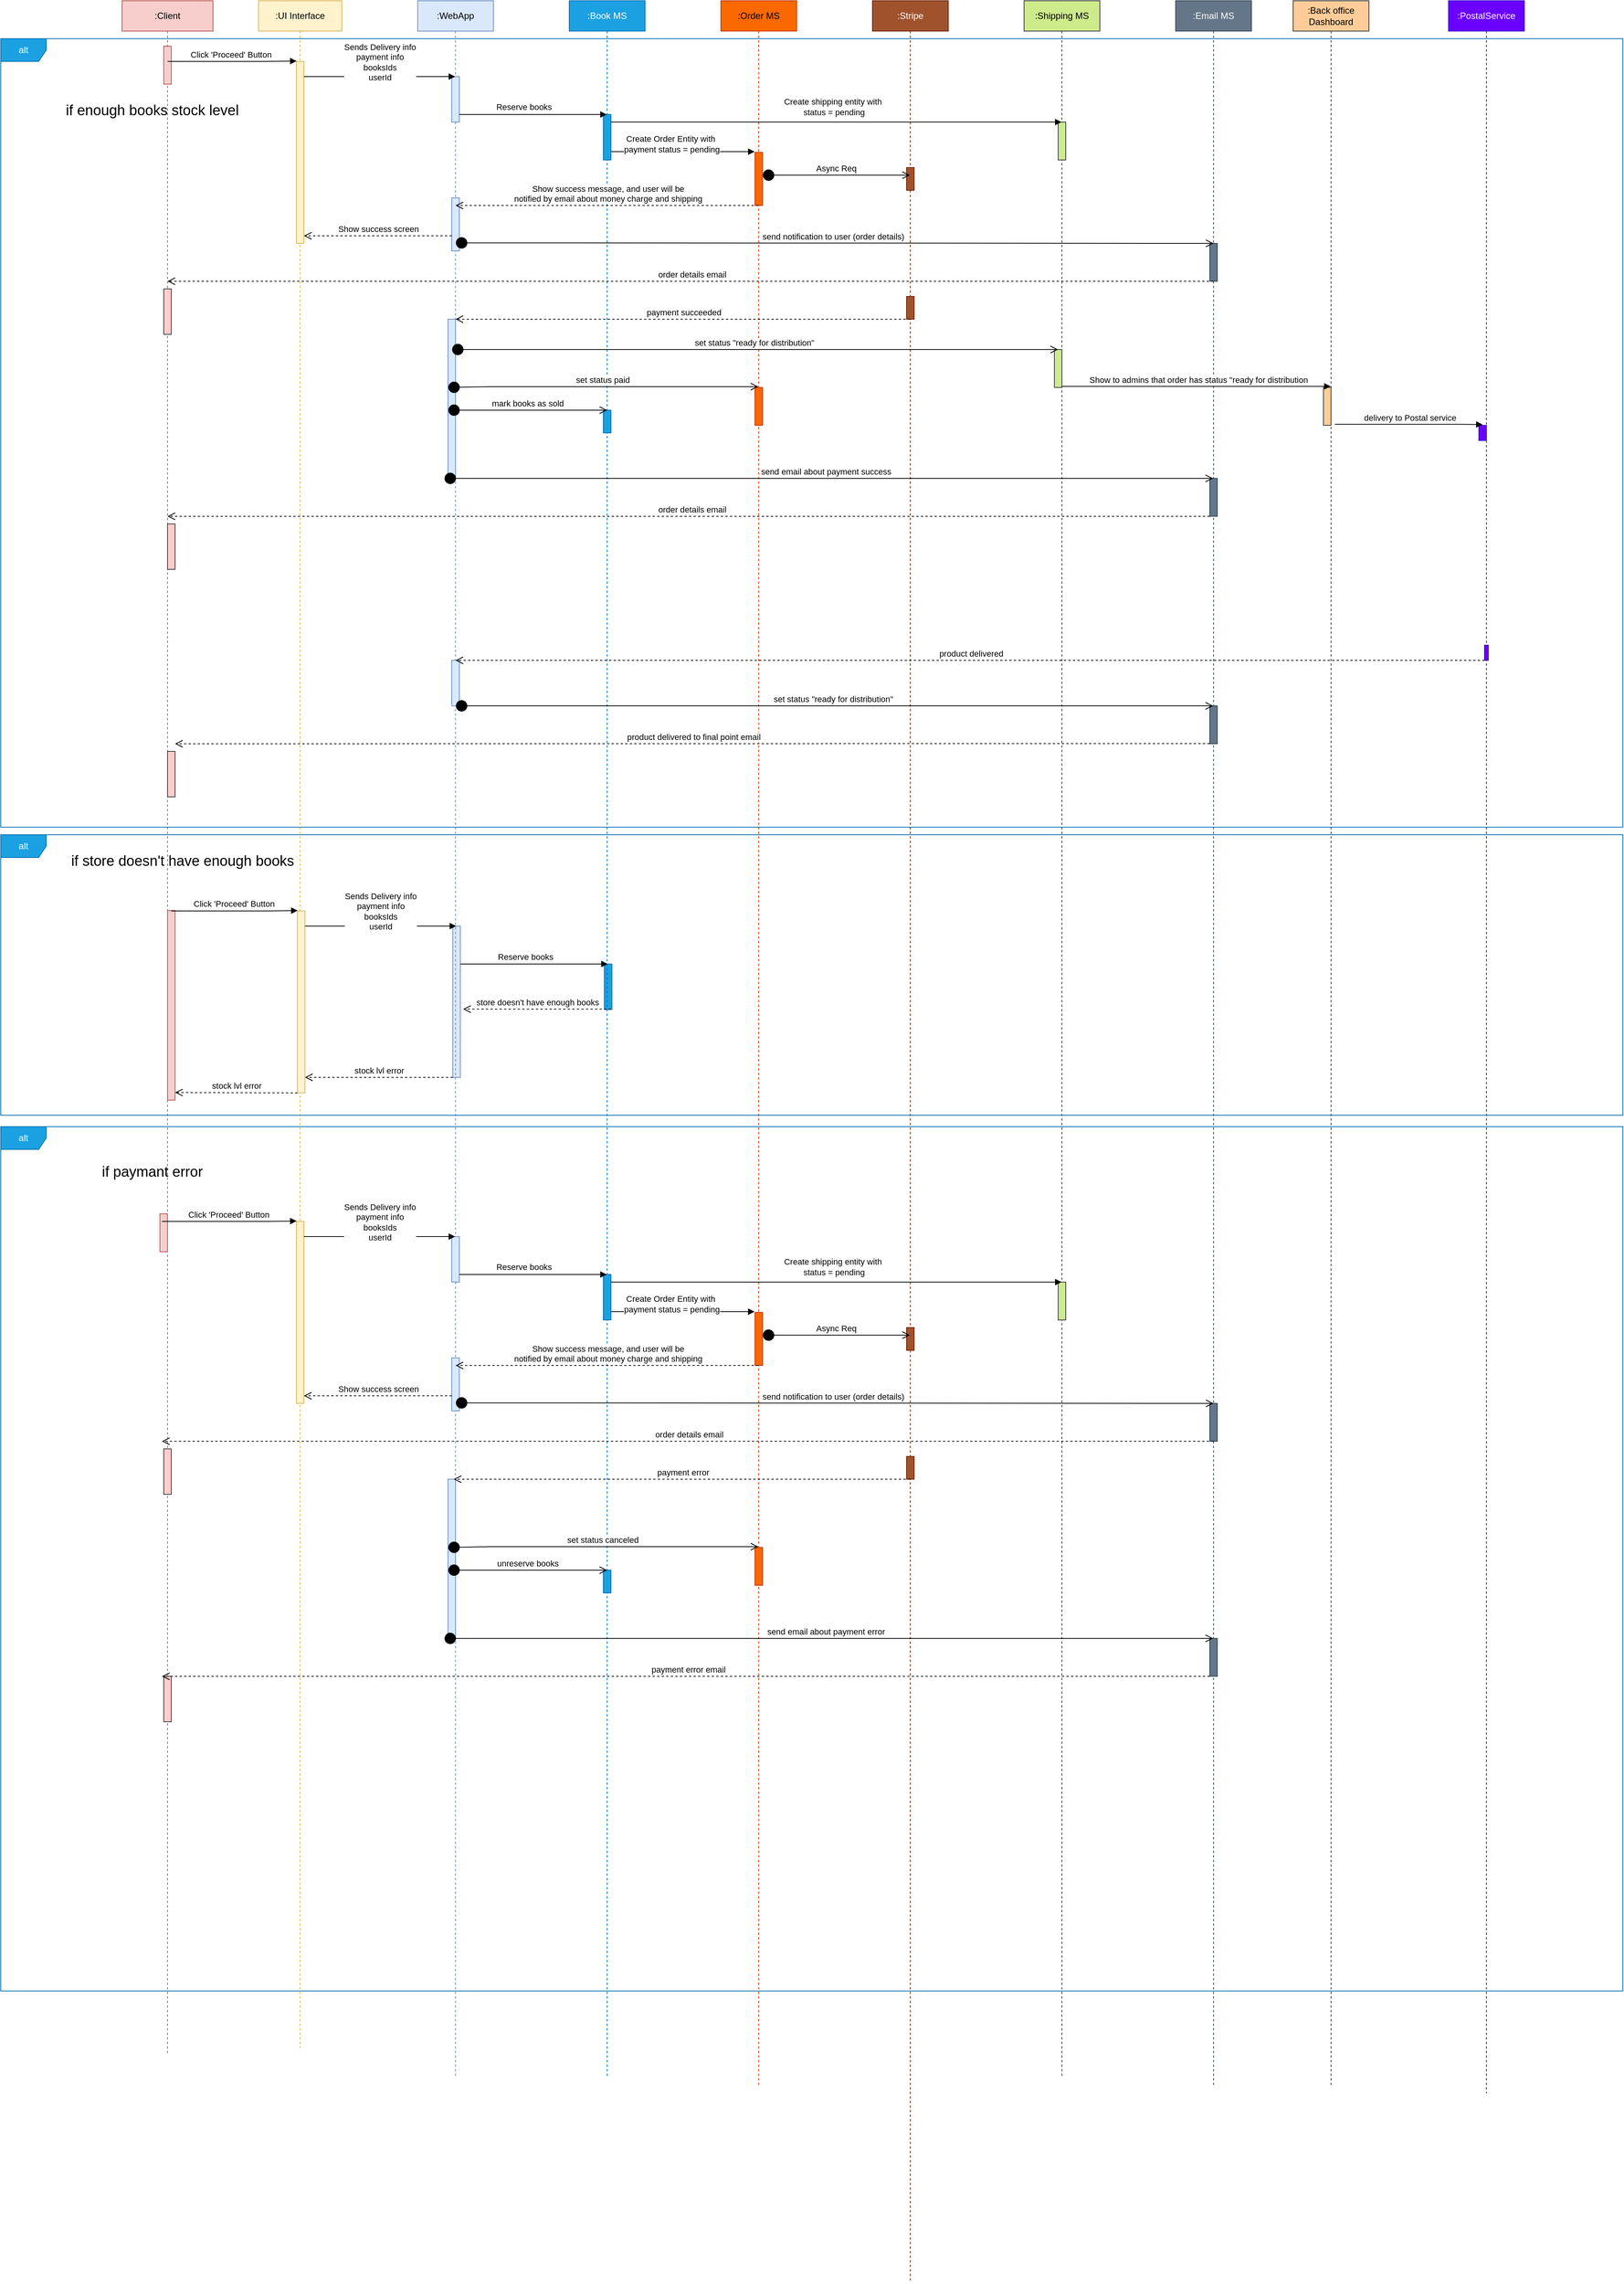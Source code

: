 <mxfile version="20.8.5" type="github">
  <diagram id="x98PPL6-thTAJ7vUtBq6" name="Page-1">
    <mxGraphModel dx="4830" dy="1970" grid="1" gridSize="10" guides="1" tooltips="1" connect="1" arrows="1" fold="1" page="1" pageScale="1" pageWidth="850" pageHeight="1100" math="0" shadow="0">
      <root>
        <mxCell id="0" />
        <mxCell id="1" parent="0" />
        <mxCell id="xhibBjdN6tlnG94axz-A-1" value=":Client" style="shape=umlLifeline;perimeter=lifelinePerimeter;whiteSpace=wrap;html=1;container=1;collapsible=0;recursiveResize=0;outlineConnect=0;fillColor=#f8cecc;strokeColor=#b85450;" vertex="1" parent="1">
          <mxGeometry x="50" y="40" width="120" height="2710" as="geometry" />
        </mxCell>
        <mxCell id="xhibBjdN6tlnG94axz-A-74" value="" style="html=1;points=[];perimeter=orthogonalPerimeter;fillColor=#ffcccc;strokeColor=#36393d;" vertex="1" parent="xhibBjdN6tlnG94axz-A-1">
          <mxGeometry x="55" y="380" width="10" height="60" as="geometry" />
        </mxCell>
        <mxCell id="xhibBjdN6tlnG94axz-A-109" value="" style="html=1;points=[];perimeter=orthogonalPerimeter;fillColor=#ffcccc;strokeColor=#36393d;" vertex="1" parent="xhibBjdN6tlnG94axz-A-1">
          <mxGeometry x="60" y="690" width="10" height="60" as="geometry" />
        </mxCell>
        <mxCell id="xhibBjdN6tlnG94axz-A-98" value="" style="html=1;points=[];perimeter=orthogonalPerimeter;fillColor=#ffcccc;strokeColor=#36393d;" vertex="1" parent="xhibBjdN6tlnG94axz-A-1">
          <mxGeometry x="60" y="990" width="10" height="60" as="geometry" />
        </mxCell>
        <mxCell id="xhibBjdN6tlnG94axz-A-130" value="" style="html=1;points=[];perimeter=orthogonalPerimeter;fillColor=#f8cecc;strokeColor=#b85450;" vertex="1" parent="xhibBjdN6tlnG94axz-A-1">
          <mxGeometry x="60" y="1200" width="10" height="250" as="geometry" />
        </mxCell>
        <mxCell id="xhibBjdN6tlnG94axz-A-131" value="" style="html=1;points=[];perimeter=orthogonalPerimeter;fillColor=#f8cecc;strokeColor=#b85450;" vertex="1" parent="xhibBjdN6tlnG94axz-A-1">
          <mxGeometry x="55" y="60" width="10" height="50" as="geometry" />
        </mxCell>
        <mxCell id="xhibBjdN6tlnG94axz-A-185" value="" style="html=1;points=[];perimeter=orthogonalPerimeter;fillColor=#ffcccc;strokeColor=#36393d;" vertex="1" parent="xhibBjdN6tlnG94axz-A-1">
          <mxGeometry x="55" y="2210" width="10" height="60" as="geometry" />
        </mxCell>
        <mxCell id="xhibBjdN6tlnG94axz-A-3" value=":UI Interface" style="shape=umlLifeline;perimeter=lifelinePerimeter;whiteSpace=wrap;html=1;container=1;collapsible=0;recursiveResize=0;outlineConnect=0;fillColor=#fff2cc;strokeColor=#d6b656;" vertex="1" parent="1">
          <mxGeometry x="230" y="40" width="110" height="2700" as="geometry" />
        </mxCell>
        <mxCell id="xhibBjdN6tlnG94axz-A-10" value="" style="html=1;points=[];perimeter=orthogonalPerimeter;fillColor=#fff2cc;strokeColor=#d6b656;" vertex="1" parent="xhibBjdN6tlnG94axz-A-3">
          <mxGeometry x="50" y="80" width="10" height="240" as="geometry" />
        </mxCell>
        <mxCell id="xhibBjdN6tlnG94axz-A-119" value="" style="html=1;points=[];perimeter=orthogonalPerimeter;fillColor=#fff2cc;strokeColor=#d6b656;" vertex="1" parent="xhibBjdN6tlnG94axz-A-3">
          <mxGeometry x="51.32" y="1200.48" width="10" height="240" as="geometry" />
        </mxCell>
        <mxCell id="xhibBjdN6tlnG94axz-A-120" value="" style="html=1;points=[];perimeter=orthogonalPerimeter;fillColor=#1ba1e2;fontColor=#ffffff;strokeColor=#006EAF;" vertex="1" parent="xhibBjdN6tlnG94axz-A-3">
          <mxGeometry x="456.32" y="1270.48" width="10" height="60" as="geometry" />
        </mxCell>
        <mxCell id="xhibBjdN6tlnG94axz-A-121" value="" style="html=1;points=[];perimeter=orthogonalPerimeter;fillColor=#dae8fc;strokeColor=#6c8ebf;" vertex="1" parent="xhibBjdN6tlnG94axz-A-3">
          <mxGeometry x="256.32" y="1220.48" width="10" height="199.52" as="geometry" />
        </mxCell>
        <mxCell id="xhibBjdN6tlnG94axz-A-123" value="stock lvl error" style="html=1;verticalAlign=bottom;endArrow=open;dashed=1;endSize=8;rounded=0;" edge="1" parent="xhibBjdN6tlnG94axz-A-3">
          <mxGeometry x="-0.002" relative="1" as="geometry">
            <mxPoint x="256.32" y="1420" as="sourcePoint" />
            <mxPoint x="61.32" y="1420" as="targetPoint" />
            <mxPoint as="offset" />
          </mxGeometry>
        </mxCell>
        <mxCell id="xhibBjdN6tlnG94axz-A-124" value="Click &#39;Proceed&#39; Button&amp;nbsp;" style="html=1;verticalAlign=bottom;endArrow=block;rounded=0;entryX=0.029;entryY=-0.002;entryDx=0;entryDy=0;entryPerimeter=0;" edge="1" parent="xhibBjdN6tlnG94axz-A-3" target="xhibBjdN6tlnG94axz-A-119">
          <mxGeometry width="80" relative="1" as="geometry">
            <mxPoint x="-114.998" y="1200.48" as="sourcePoint" />
            <mxPoint x="91.32" y="1270.48" as="targetPoint" />
            <Array as="points">
              <mxPoint x="11.32" y="1200.48" />
            </Array>
          </mxGeometry>
        </mxCell>
        <mxCell id="xhibBjdN6tlnG94axz-A-125" value="&lt;span style=&quot;background-color: rgb(255, 255, 255);&quot;&gt;Sends Delivery info&lt;br&gt;payment info&lt;br&gt;booksIds&lt;br&gt;userId&lt;/span&gt;" style="html=1;verticalAlign=bottom;endArrow=block;rounded=0;" edge="1" parent="xhibBjdN6tlnG94axz-A-3">
          <mxGeometry x="0.003" y="-10" width="80" relative="1" as="geometry">
            <mxPoint x="61.32" y="1220.48" as="sourcePoint" />
            <mxPoint x="260.82" y="1220.48" as="targetPoint" />
            <Array as="points">
              <mxPoint x="181.32" y="1220.48" />
            </Array>
            <mxPoint as="offset" />
          </mxGeometry>
        </mxCell>
        <mxCell id="xhibBjdN6tlnG94axz-A-126" value="" style="html=1;verticalAlign=bottom;endArrow=block;rounded=0;" edge="1" parent="xhibBjdN6tlnG94axz-A-3" source="xhibBjdN6tlnG94axz-A-121">
          <mxGeometry width="80" relative="1" as="geometry">
            <mxPoint x="331.32" y="1300.48" as="sourcePoint" />
            <mxPoint x="460.82" y="1270.48" as="targetPoint" />
            <Array as="points">
              <mxPoint x="401.32" y="1270.48" />
              <mxPoint x="431.32" y="1270.48" />
            </Array>
          </mxGeometry>
        </mxCell>
        <mxCell id="xhibBjdN6tlnG94axz-A-127" value="Reserve books" style="edgeLabel;html=1;align=center;verticalAlign=middle;resizable=0;points=[];" vertex="1" connectable="0" parent="xhibBjdN6tlnG94axz-A-126">
          <mxGeometry x="-0.414" y="-6" relative="1" as="geometry">
            <mxPoint x="28" y="-16" as="offset" />
          </mxGeometry>
        </mxCell>
        <mxCell id="xhibBjdN6tlnG94axz-A-132" value="stock lvl error" style="html=1;verticalAlign=bottom;endArrow=open;dashed=1;endSize=8;rounded=0;" edge="1" parent="xhibBjdN6tlnG94axz-A-3">
          <mxGeometry x="-0.002" relative="1" as="geometry">
            <mxPoint x="51.32" y="1440.48" as="sourcePoint" />
            <mxPoint x="-110" y="1440" as="targetPoint" />
            <mxPoint as="offset" />
          </mxGeometry>
        </mxCell>
        <mxCell id="xhibBjdN6tlnG94axz-A-4" value=":Book MS" style="shape=umlLifeline;perimeter=lifelinePerimeter;whiteSpace=wrap;html=1;container=1;collapsible=0;recursiveResize=0;outlineConnect=0;fillColor=#1ba1e2;fontColor=#ffffff;strokeColor=#006EAF;" vertex="1" parent="1">
          <mxGeometry x="640" y="40" width="100" height="2740" as="geometry" />
        </mxCell>
        <mxCell id="xhibBjdN6tlnG94axz-A-29" value="" style="html=1;verticalAlign=bottom;endArrow=block;rounded=0;" edge="1" parent="xhibBjdN6tlnG94axz-A-4">
          <mxGeometry width="80" relative="1" as="geometry">
            <mxPoint x="50" y="199.05" as="sourcePoint" />
            <mxPoint x="244.5" y="199.05" as="targetPoint" />
            <Array as="points">
              <mxPoint x="185" y="199.05" />
              <mxPoint x="215" y="199.05" />
            </Array>
          </mxGeometry>
        </mxCell>
        <mxCell id="xhibBjdN6tlnG94axz-A-30" value="Create Order Entity with&amp;nbsp;&lt;br&gt;payment status = pending" style="edgeLabel;html=1;align=center;verticalAlign=middle;resizable=0;points=[];" vertex="1" connectable="0" parent="xhibBjdN6tlnG94axz-A-29">
          <mxGeometry x="-0.414" y="-6" relative="1" as="geometry">
            <mxPoint x="28" y="-16" as="offset" />
          </mxGeometry>
        </mxCell>
        <mxCell id="xhibBjdN6tlnG94axz-A-31" value="" style="html=1;points=[];perimeter=orthogonalPerimeter;fillColor=#1ba1e2;fontColor=#ffffff;strokeColor=#006EAF;" vertex="1" parent="xhibBjdN6tlnG94axz-A-4">
          <mxGeometry x="45" y="150" width="10" height="60" as="geometry" />
        </mxCell>
        <mxCell id="xhibBjdN6tlnG94axz-A-102" value="" style="html=1;points=[];perimeter=orthogonalPerimeter;fillColor=#1ba1e2;fontColor=#ffffff;strokeColor=#006EAF;" vertex="1" parent="xhibBjdN6tlnG94axz-A-4">
          <mxGeometry x="45" y="540" width="10" height="30" as="geometry" />
        </mxCell>
        <mxCell id="xhibBjdN6tlnG94axz-A-129" value="store doesn&#39;t have enough books" style="html=1;verticalAlign=bottom;endArrow=open;dashed=1;endSize=8;rounded=0;" edge="1" parent="xhibBjdN6tlnG94axz-A-4">
          <mxGeometry x="-0.002" relative="1" as="geometry">
            <mxPoint x="55.0" y="1330" as="sourcePoint" />
            <mxPoint x="-140.0" y="1330" as="targetPoint" />
            <mxPoint as="offset" />
          </mxGeometry>
        </mxCell>
        <mxCell id="xhibBjdN6tlnG94axz-A-5" value=":WebApp" style="shape=umlLifeline;perimeter=lifelinePerimeter;whiteSpace=wrap;html=1;container=1;collapsible=0;recursiveResize=0;outlineConnect=0;fillColor=#dae8fc;strokeColor=#6c8ebf;" vertex="1" parent="1">
          <mxGeometry x="440" y="40" width="100" height="2740" as="geometry" />
        </mxCell>
        <mxCell id="xhibBjdN6tlnG94axz-A-15" value="" style="html=1;points=[];perimeter=orthogonalPerimeter;fillColor=#dae8fc;strokeColor=#6c8ebf;" vertex="1" parent="xhibBjdN6tlnG94axz-A-5">
          <mxGeometry x="45" y="100" width="10" height="60" as="geometry" />
        </mxCell>
        <mxCell id="xhibBjdN6tlnG94axz-A-70" value="" style="html=1;points=[];perimeter=orthogonalPerimeter;fillColor=#dae8fc;strokeColor=#6c8ebf;" vertex="1" parent="xhibBjdN6tlnG94axz-A-5">
          <mxGeometry x="45" y="260" width="10" height="70" as="geometry" />
        </mxCell>
        <mxCell id="xhibBjdN6tlnG94axz-A-71" value="Show success screen" style="html=1;verticalAlign=bottom;endArrow=open;dashed=1;endSize=8;rounded=0;" edge="1" parent="xhibBjdN6tlnG94axz-A-5">
          <mxGeometry x="-0.002" relative="1" as="geometry">
            <mxPoint x="45" y="310" as="sourcePoint" />
            <mxPoint x="-150" y="310" as="targetPoint" />
            <mxPoint as="offset" />
          </mxGeometry>
        </mxCell>
        <mxCell id="xhibBjdN6tlnG94axz-A-93" value="" style="html=1;points=[];perimeter=orthogonalPerimeter;fillColor=#dae8fc;strokeColor=#6c8ebf;" vertex="1" parent="xhibBjdN6tlnG94axz-A-5">
          <mxGeometry x="45" y="870" width="10" height="60" as="geometry" />
        </mxCell>
        <mxCell id="xhibBjdN6tlnG94axz-A-100" value="" style="html=1;points=[];perimeter=orthogonalPerimeter;fillColor=#dae8fc;strokeColor=#6c8ebf;" vertex="1" parent="xhibBjdN6tlnG94axz-A-5">
          <mxGeometry x="40" y="420" width="10" height="210" as="geometry" />
        </mxCell>
        <mxCell id="xhibBjdN6tlnG94axz-A-103" value="mark books as sold" style="html=1;verticalAlign=bottom;startArrow=circle;startFill=1;endArrow=open;startSize=6;endSize=8;rounded=0;labelBackgroundColor=#fff;" edge="1" parent="xhibBjdN6tlnG94axz-A-5">
          <mxGeometry x="-0.004" width="80" relative="1" as="geometry">
            <mxPoint x="40" y="540" as="sourcePoint" />
            <mxPoint x="250" y="540" as="targetPoint" />
            <Array as="points">
              <mxPoint x="85" y="540" />
            </Array>
            <mxPoint as="offset" />
          </mxGeometry>
        </mxCell>
        <mxCell id="xhibBjdN6tlnG94axz-A-11" value="Click &#39;Proceed&#39; Button&amp;nbsp;" style="html=1;verticalAlign=bottom;endArrow=block;rounded=0;entryX=0.029;entryY=-0.002;entryDx=0;entryDy=0;entryPerimeter=0;" edge="1" parent="1" source="xhibBjdN6tlnG94axz-A-1" target="xhibBjdN6tlnG94axz-A-10">
          <mxGeometry width="80" relative="1" as="geometry">
            <mxPoint x="240" y="190" as="sourcePoint" />
            <mxPoint x="320" y="190" as="targetPoint" />
            <Array as="points">
              <mxPoint x="240" y="120" />
            </Array>
          </mxGeometry>
        </mxCell>
        <mxCell id="xhibBjdN6tlnG94axz-A-12" value=":Stripe" style="shape=umlLifeline;perimeter=lifelinePerimeter;whiteSpace=wrap;html=1;container=1;collapsible=0;recursiveResize=0;outlineConnect=0;fillColor=#a0522d;fontColor=#ffffff;strokeColor=#6D1F00;" vertex="1" parent="1">
          <mxGeometry x="1040" y="40" width="100" height="3010" as="geometry" />
        </mxCell>
        <mxCell id="xhibBjdN6tlnG94axz-A-33" value="" style="html=1;points=[];perimeter=orthogonalPerimeter;fillColor=#a0522d;fontColor=#ffffff;strokeColor=#6D1F00;" vertex="1" parent="xhibBjdN6tlnG94axz-A-12">
          <mxGeometry x="45" y="220" width="10" height="30" as="geometry" />
        </mxCell>
        <mxCell id="xhibBjdN6tlnG94axz-A-99" value="" style="html=1;points=[];perimeter=orthogonalPerimeter;fillColor=#a0522d;fontColor=#ffffff;strokeColor=#6D1F00;" vertex="1" parent="xhibBjdN6tlnG94axz-A-12">
          <mxGeometry x="45" y="390" width="10" height="30" as="geometry" />
        </mxCell>
        <mxCell id="xhibBjdN6tlnG94axz-A-108" value="order details email" style="html=1;verticalAlign=bottom;endArrow=open;dashed=1;endSize=8;rounded=0;" edge="1" parent="xhibBjdN6tlnG94axz-A-12" target="xhibBjdN6tlnG94axz-A-1">
          <mxGeometry x="-0.002" relative="1" as="geometry">
            <mxPoint x="450.93" y="680" as="sourcePoint" />
            <mxPoint x="-939.999" y="680" as="targetPoint" />
            <mxPoint as="offset" />
          </mxGeometry>
        </mxCell>
        <mxCell id="xhibBjdN6tlnG94axz-A-13" value=":Order MS" style="shape=umlLifeline;perimeter=lifelinePerimeter;whiteSpace=wrap;html=1;container=1;collapsible=0;recursiveResize=0;outlineConnect=0;fillColor=#fa6800;fontColor=#000000;strokeColor=#C73500;" vertex="1" parent="1">
          <mxGeometry x="840" y="40" width="100" height="2750" as="geometry" />
        </mxCell>
        <mxCell id="xhibBjdN6tlnG94axz-A-32" value="" style="html=1;points=[];perimeter=orthogonalPerimeter;fillColor=#fa6800;fontColor=#000000;strokeColor=#C73500;" vertex="1" parent="xhibBjdN6tlnG94axz-A-13">
          <mxGeometry x="45" y="200" width="10" height="70" as="geometry" />
        </mxCell>
        <mxCell id="xhibBjdN6tlnG94axz-A-104" value="" style="html=1;points=[];perimeter=orthogonalPerimeter;fillColor=#fa6800;fontColor=#000000;strokeColor=#C73500;" vertex="1" parent="xhibBjdN6tlnG94axz-A-13">
          <mxGeometry x="45" y="510" width="10" height="50" as="geometry" />
        </mxCell>
        <mxCell id="xhibBjdN6tlnG94axz-A-14" value="&lt;span style=&quot;background-color: rgb(255, 255, 255);&quot;&gt;Sends Delivery info&lt;br&gt;payment info&lt;br&gt;booksIds&lt;br&gt;userId&lt;/span&gt;" style="html=1;verticalAlign=bottom;endArrow=block;rounded=0;" edge="1" parent="1" target="xhibBjdN6tlnG94axz-A-5">
          <mxGeometry x="0.003" y="-10" width="80" relative="1" as="geometry">
            <mxPoint x="290" y="140" as="sourcePoint" />
            <mxPoint x="480" y="168" as="targetPoint" />
            <Array as="points">
              <mxPoint x="410" y="140" />
            </Array>
            <mxPoint as="offset" />
          </mxGeometry>
        </mxCell>
        <mxCell id="xhibBjdN6tlnG94axz-A-16" value="" style="html=1;verticalAlign=bottom;endArrow=block;rounded=0;" edge="1" parent="1" source="xhibBjdN6tlnG94axz-A-15" target="xhibBjdN6tlnG94axz-A-4">
          <mxGeometry width="80" relative="1" as="geometry">
            <mxPoint x="560" y="220" as="sourcePoint" />
            <mxPoint x="600" y="250" as="targetPoint" />
            <Array as="points">
              <mxPoint x="630" y="190" />
              <mxPoint x="660" y="190" />
            </Array>
          </mxGeometry>
        </mxCell>
        <mxCell id="xhibBjdN6tlnG94axz-A-17" value="Reserve books" style="edgeLabel;html=1;align=center;verticalAlign=middle;resizable=0;points=[];" vertex="1" connectable="0" parent="xhibBjdN6tlnG94axz-A-16">
          <mxGeometry x="-0.414" y="-6" relative="1" as="geometry">
            <mxPoint x="28" y="-16" as="offset" />
          </mxGeometry>
        </mxCell>
        <mxCell id="xhibBjdN6tlnG94axz-A-35" value="Async Req" style="html=1;verticalAlign=bottom;startArrow=circle;startFill=1;endArrow=open;startSize=6;endSize=8;rounded=0;labelBackgroundColor=#fff;" edge="1" parent="1" source="xhibBjdN6tlnG94axz-A-32" target="xhibBjdN6tlnG94axz-A-12">
          <mxGeometry x="-0.004" width="80" relative="1" as="geometry">
            <mxPoint x="1005" y="304.33" as="sourcePoint" />
            <mxPoint x="1085" y="304.33" as="targetPoint" />
            <Array as="points">
              <mxPoint x="940" y="270" />
            </Array>
            <mxPoint as="offset" />
          </mxGeometry>
        </mxCell>
        <mxCell id="xhibBjdN6tlnG94axz-A-54" value="Show success message, and user will be &lt;br&gt;notified by email about money charge and shipping" style="html=1;verticalAlign=bottom;endArrow=open;dashed=1;endSize=8;rounded=0;" edge="1" parent="1" source="xhibBjdN6tlnG94axz-A-13">
          <mxGeometry x="-0.005" relative="1" as="geometry">
            <mxPoint x="880" y="290" as="sourcePoint" />
            <mxPoint x="490" y="310" as="targetPoint" />
            <mxPoint as="offset" />
            <Array as="points">
              <mxPoint x="730" y="310" />
            </Array>
          </mxGeometry>
        </mxCell>
        <mxCell id="xhibBjdN6tlnG94axz-A-56" value=":Shipping MS" style="shape=umlLifeline;perimeter=lifelinePerimeter;whiteSpace=wrap;html=1;container=1;collapsible=0;recursiveResize=0;outlineConnect=0;fillColor=#cdeb8b;strokeColor=#36393d;" vertex="1" parent="1">
          <mxGeometry x="1240" y="40" width="100" height="2740" as="geometry" />
        </mxCell>
        <mxCell id="xhibBjdN6tlnG94axz-A-57" value="" style="html=1;points=[];perimeter=orthogonalPerimeter;fillColor=#cdeb8b;strokeColor=#36393d;" vertex="1" parent="xhibBjdN6tlnG94axz-A-56">
          <mxGeometry x="40" y="460" width="10" height="50" as="geometry" />
        </mxCell>
        <mxCell id="xhibBjdN6tlnG94axz-A-78" value="" style="html=1;points=[];perimeter=orthogonalPerimeter;fillColor=#cdeb8b;strokeColor=#36393d;" vertex="1" parent="xhibBjdN6tlnG94axz-A-56">
          <mxGeometry x="45" y="160" width="10" height="50" as="geometry" />
        </mxCell>
        <mxCell id="xhibBjdN6tlnG94axz-A-59" value=":Email MS" style="shape=umlLifeline;perimeter=lifelinePerimeter;whiteSpace=wrap;html=1;container=1;collapsible=0;recursiveResize=0;outlineConnect=0;fillColor=#647687;fontColor=#ffffff;strokeColor=#314354;" vertex="1" parent="1">
          <mxGeometry x="1440" y="40" width="100" height="2750" as="geometry" />
        </mxCell>
        <mxCell id="xhibBjdN6tlnG94axz-A-60" value="" style="html=1;points=[];perimeter=orthogonalPerimeter;fillColor=#647687;fontColor=#ffffff;strokeColor=#314354;" vertex="1" parent="xhibBjdN6tlnG94axz-A-59">
          <mxGeometry x="45" y="320" width="10" height="50" as="geometry" />
        </mxCell>
        <mxCell id="xhibBjdN6tlnG94axz-A-73" value="order details email" style="html=1;verticalAlign=bottom;endArrow=open;dashed=1;endSize=8;rounded=0;" edge="1" parent="xhibBjdN6tlnG94axz-A-59" target="xhibBjdN6tlnG94axz-A-1">
          <mxGeometry x="-0.002" relative="1" as="geometry">
            <mxPoint x="50" y="370" as="sourcePoint" />
            <mxPoint x="-145" y="370" as="targetPoint" />
            <mxPoint as="offset" />
          </mxGeometry>
        </mxCell>
        <mxCell id="xhibBjdN6tlnG94axz-A-95" value="" style="html=1;points=[];perimeter=orthogonalPerimeter;fillColor=#647687;fontColor=#ffffff;strokeColor=#314354;" vertex="1" parent="xhibBjdN6tlnG94axz-A-59">
          <mxGeometry x="45" y="930" width="10" height="50" as="geometry" />
        </mxCell>
        <mxCell id="xhibBjdN6tlnG94axz-A-107" value="" style="html=1;points=[];perimeter=orthogonalPerimeter;fillColor=#647687;fontColor=#ffffff;strokeColor=#314354;" vertex="1" parent="xhibBjdN6tlnG94axz-A-59">
          <mxGeometry x="45" y="630" width="10" height="50" as="geometry" />
        </mxCell>
        <mxCell id="xhibBjdN6tlnG94axz-A-72" value="send notification to user (order details)" style="html=1;verticalAlign=bottom;startArrow=circle;startFill=1;endArrow=open;startSize=6;endSize=8;rounded=0;labelBackgroundColor=#fff;entryX=0.5;entryY=0;entryDx=0;entryDy=0;entryPerimeter=0;" edge="1" parent="1" target="xhibBjdN6tlnG94axz-A-60">
          <mxGeometry x="-0.004" width="80" relative="1" as="geometry">
            <mxPoint x="490" y="359.33" as="sourcePoint" />
            <mxPoint x="684.5" y="359.33" as="targetPoint" />
            <Array as="points">
              <mxPoint x="535" y="359.33" />
            </Array>
            <mxPoint as="offset" />
          </mxGeometry>
        </mxCell>
        <mxCell id="xhibBjdN6tlnG94axz-A-75" value="set status &quot;ready for distribution&quot;" style="html=1;verticalAlign=bottom;startArrow=circle;startFill=1;endArrow=open;startSize=6;endSize=8;rounded=0;labelBackgroundColor=#fff;" edge="1" parent="1">
          <mxGeometry x="-0.004" width="80" relative="1" as="geometry">
            <mxPoint x="485" y="500.0" as="sourcePoint" />
            <mxPoint x="1285" y="500" as="targetPoint" />
            <Array as="points">
              <mxPoint x="530" y="500" />
            </Array>
            <mxPoint as="offset" />
          </mxGeometry>
        </mxCell>
        <mxCell id="xhibBjdN6tlnG94axz-A-76" value="" style="html=1;verticalAlign=bottom;endArrow=block;rounded=0;" edge="1" parent="1" target="xhibBjdN6tlnG94axz-A-56">
          <mxGeometry width="80" relative="1" as="geometry">
            <mxPoint x="695" y="200.0" as="sourcePoint" />
            <mxPoint x="889.5" y="200.0" as="targetPoint" />
            <Array as="points">
              <mxPoint x="830" y="200" />
              <mxPoint x="860" y="200" />
            </Array>
          </mxGeometry>
        </mxCell>
        <mxCell id="xhibBjdN6tlnG94axz-A-77" value="Create shipping entity with&amp;nbsp;&lt;br&gt;status = pending" style="edgeLabel;html=1;align=center;verticalAlign=middle;resizable=0;points=[];" vertex="1" connectable="0" parent="xhibBjdN6tlnG94axz-A-76">
          <mxGeometry x="-0.414" y="-6" relative="1" as="geometry">
            <mxPoint x="120" y="-26" as="offset" />
          </mxGeometry>
        </mxCell>
        <mxCell id="xhibBjdN6tlnG94axz-A-79" value=":Back office Dashboard" style="shape=umlLifeline;perimeter=lifelinePerimeter;whiteSpace=wrap;html=1;container=1;collapsible=0;recursiveResize=0;outlineConnect=0;fillColor=#ffcc99;strokeColor=#36393d;" vertex="1" parent="1">
          <mxGeometry x="1595" y="40" width="100" height="2750" as="geometry" />
        </mxCell>
        <mxCell id="xhibBjdN6tlnG94axz-A-80" value="" style="html=1;points=[];perimeter=orthogonalPerimeter;fillColor=#ffcc99;strokeColor=#36393d;" vertex="1" parent="xhibBjdN6tlnG94axz-A-79">
          <mxGeometry x="40" y="510" width="10" height="50" as="geometry" />
        </mxCell>
        <mxCell id="xhibBjdN6tlnG94axz-A-83" value=":PostalService" style="shape=umlLifeline;perimeter=lifelinePerimeter;whiteSpace=wrap;html=1;container=1;collapsible=0;recursiveResize=0;outlineConnect=0;fillColor=#6a00ff;strokeColor=#3700CC;fontColor=#ffffff;" vertex="1" parent="1">
          <mxGeometry x="1800" y="40" width="100" height="2760" as="geometry" />
        </mxCell>
        <mxCell id="xhibBjdN6tlnG94axz-A-84" value="" style="html=1;points=[];perimeter=orthogonalPerimeter;fillColor=#6a00ff;strokeColor=#3700CC;fontColor=#ffffff;" vertex="1" parent="xhibBjdN6tlnG94axz-A-83">
          <mxGeometry x="40" y="560" width="10" height="20" as="geometry" />
        </mxCell>
        <mxCell id="xhibBjdN6tlnG94axz-A-110" value="" style="html=1;points=[];perimeter=orthogonalPerimeter;fillColor=#6a00ff;strokeColor=#3700CC;fontColor=#ffffff;" vertex="1" parent="xhibBjdN6tlnG94axz-A-83">
          <mxGeometry x="47.5" y="850" width="5" height="20" as="geometry" />
        </mxCell>
        <mxCell id="xhibBjdN6tlnG94axz-A-87" value="" style="html=1;verticalAlign=bottom;endArrow=block;rounded=0;" edge="1" parent="1">
          <mxGeometry width="80" relative="1" as="geometry">
            <mxPoint x="1290" y="548.57" as="sourcePoint" />
            <mxPoint x="1644.5" y="548.57" as="targetPoint" />
            <Array as="points">
              <mxPoint x="1425" y="548.57" />
              <mxPoint x="1455" y="548.57" />
            </Array>
          </mxGeometry>
        </mxCell>
        <mxCell id="xhibBjdN6tlnG94axz-A-89" value="Show to admins that order has status &quot;ready for distribution" style="edgeLabel;html=1;align=center;verticalAlign=middle;resizable=0;points=[];" vertex="1" connectable="0" parent="xhibBjdN6tlnG94axz-A-87">
          <mxGeometry x="0.015" y="3" relative="1" as="geometry">
            <mxPoint y="-6" as="offset" />
          </mxGeometry>
        </mxCell>
        <mxCell id="xhibBjdN6tlnG94axz-A-90" value="" style="html=1;verticalAlign=bottom;endArrow=block;rounded=0;" edge="1" parent="1">
          <mxGeometry width="80" relative="1" as="geometry">
            <mxPoint x="1650" y="598.57" as="sourcePoint" />
            <mxPoint x="1845" y="599" as="targetPoint" />
            <Array as="points">
              <mxPoint x="1785" y="598.57" />
              <mxPoint x="1815" y="598.57" />
            </Array>
          </mxGeometry>
        </mxCell>
        <mxCell id="xhibBjdN6tlnG94axz-A-91" value="delivery to Postal service" style="edgeLabel;html=1;align=center;verticalAlign=middle;resizable=0;points=[];" vertex="1" connectable="0" parent="xhibBjdN6tlnG94axz-A-90">
          <mxGeometry x="0.015" y="3" relative="1" as="geometry">
            <mxPoint y="-6" as="offset" />
          </mxGeometry>
        </mxCell>
        <mxCell id="xhibBjdN6tlnG94axz-A-94" value="product delivered" style="html=1;verticalAlign=bottom;endArrow=open;dashed=1;endSize=8;rounded=0;startArrow=none;" edge="1" parent="1" source="xhibBjdN6tlnG94axz-A-110">
          <mxGeometry x="-0.002" relative="1" as="geometry">
            <mxPoint x="1850.93" y="910" as="sourcePoint" />
            <mxPoint x="490" y="910" as="targetPoint" />
            <mxPoint as="offset" />
          </mxGeometry>
        </mxCell>
        <mxCell id="xhibBjdN6tlnG94axz-A-96" value="set status &quot;ready for distribution&quot;" style="html=1;verticalAlign=bottom;startArrow=circle;startFill=1;endArrow=open;startSize=6;endSize=8;rounded=0;labelBackgroundColor=#fff;" edge="1" parent="1">
          <mxGeometry x="-0.004" width="80" relative="1" as="geometry">
            <mxPoint x="490" y="970" as="sourcePoint" />
            <mxPoint x="1489.5" y="970.0" as="targetPoint" />
            <Array as="points">
              <mxPoint x="535" y="970" />
            </Array>
            <mxPoint as="offset" />
          </mxGeometry>
        </mxCell>
        <mxCell id="xhibBjdN6tlnG94axz-A-97" value="product delivered to final point email" style="html=1;verticalAlign=bottom;endArrow=open;dashed=1;endSize=8;rounded=0;exitX=-0.014;exitY=0.994;exitDx=0;exitDy=0;exitPerimeter=0;" edge="1" parent="1" source="xhibBjdN6tlnG94axz-A-95">
          <mxGeometry x="-0.002" relative="1" as="geometry">
            <mxPoint x="1495" y="960.43" as="sourcePoint" />
            <mxPoint x="120" y="1020" as="targetPoint" />
            <mxPoint as="offset" />
          </mxGeometry>
        </mxCell>
        <mxCell id="xhibBjdN6tlnG94axz-A-101" value="payment succeeded" style="html=1;verticalAlign=bottom;endArrow=open;dashed=1;endSize=8;rounded=0;" edge="1" parent="1" target="xhibBjdN6tlnG94axz-A-5">
          <mxGeometry x="-0.005" relative="1" as="geometry">
            <mxPoint x="1089.75" y="460" as="sourcePoint" />
            <mxPoint x="690.25" y="460" as="targetPoint" />
            <mxPoint as="offset" />
            <Array as="points">
              <mxPoint x="930.25" y="460" />
            </Array>
          </mxGeometry>
        </mxCell>
        <mxCell id="xhibBjdN6tlnG94axz-A-105" value="set status paid" style="html=1;verticalAlign=bottom;startArrow=circle;startFill=1;endArrow=open;startSize=6;endSize=8;rounded=0;labelBackgroundColor=#fff;" edge="1" parent="1" target="xhibBjdN6tlnG94axz-A-13">
          <mxGeometry x="-0.004" width="80" relative="1" as="geometry">
            <mxPoint x="480" y="550" as="sourcePoint" />
            <mxPoint x="700" y="549.0" as="targetPoint" />
            <Array as="points">
              <mxPoint x="535" y="549" />
            </Array>
            <mxPoint as="offset" />
          </mxGeometry>
        </mxCell>
        <mxCell id="xhibBjdN6tlnG94axz-A-106" value="send email about payment success&amp;nbsp;" style="html=1;verticalAlign=bottom;startArrow=circle;startFill=1;endArrow=open;startSize=6;endSize=8;rounded=0;labelBackgroundColor=#fff;" edge="1" parent="1" target="xhibBjdN6tlnG94axz-A-59">
          <mxGeometry x="-0.004" width="80" relative="1" as="geometry">
            <mxPoint x="475" y="670" as="sourcePoint" />
            <mxPoint x="1275" y="670" as="targetPoint" />
            <Array as="points">
              <mxPoint x="520" y="670" />
            </Array>
            <mxPoint as="offset" />
          </mxGeometry>
        </mxCell>
        <mxCell id="xhibBjdN6tlnG94axz-A-111" value="" style="html=1;verticalAlign=bottom;endArrow=none;dashed=1;endSize=8;rounded=0;" edge="1" parent="1" target="xhibBjdN6tlnG94axz-A-110">
          <mxGeometry x="-0.002" relative="1" as="geometry">
            <mxPoint x="1850.93" y="910" as="sourcePoint" />
            <mxPoint x="490" y="910" as="targetPoint" />
            <mxPoint as="offset" />
          </mxGeometry>
        </mxCell>
        <mxCell id="xhibBjdN6tlnG94axz-A-112" value="alt" style="shape=umlFrame;whiteSpace=wrap;html=1;fillColor=#1ba1e2;fontColor=#ffffff;strokeColor=#006EAF;" vertex="1" parent="1">
          <mxGeometry x="-110" y="90" width="2140" height="1040" as="geometry" />
        </mxCell>
        <mxCell id="xhibBjdN6tlnG94axz-A-113" value="if enough books stock level" style="text;html=1;strokeColor=none;fillColor=none;align=center;verticalAlign=middle;whiteSpace=wrap;rounded=0;fontSize=19;" vertex="1" parent="1">
          <mxGeometry x="-40" y="170" width="260" height="30" as="geometry" />
        </mxCell>
        <mxCell id="xhibBjdN6tlnG94axz-A-115" value="if store doesn&#39;t have enough books" style="text;html=1;strokeColor=none;fillColor=none;align=center;verticalAlign=middle;whiteSpace=wrap;rounded=0;fontSize=19;" vertex="1" parent="1">
          <mxGeometry x="-40" y="1160" width="340" height="30" as="geometry" />
        </mxCell>
        <mxCell id="xhibBjdN6tlnG94axz-A-114" value="alt" style="shape=umlFrame;whiteSpace=wrap;html=1;fillColor=#1ba1e2;fontColor=#ffffff;strokeColor=#006EAF;" vertex="1" parent="1">
          <mxGeometry x="-110" y="1140" width="2140" height="370" as="geometry" />
        </mxCell>
        <mxCell id="xhibBjdN6tlnG94axz-A-184" value="" style="html=1;points=[];perimeter=orthogonalPerimeter;fillColor=#ffcccc;strokeColor=#36393d;" vertex="1" parent="1">
          <mxGeometry x="105" y="1950" width="10" height="60" as="geometry" />
        </mxCell>
        <mxCell id="xhibBjdN6tlnG94axz-A-187" value="" style="html=1;points=[];perimeter=orthogonalPerimeter;fillColor=#f8cecc;strokeColor=#b85450;" vertex="1" parent="1">
          <mxGeometry x="100" y="1640" width="10" height="50" as="geometry" />
        </mxCell>
        <mxCell id="xhibBjdN6tlnG94axz-A-188" value="" style="html=1;points=[];perimeter=orthogonalPerimeter;fillColor=#fff2cc;strokeColor=#d6b656;" vertex="1" parent="1">
          <mxGeometry x="280" y="1650" width="10" height="240" as="geometry" />
        </mxCell>
        <mxCell id="xhibBjdN6tlnG94axz-A-189" value="" style="html=1;verticalAlign=bottom;endArrow=block;rounded=0;" edge="1" parent="1">
          <mxGeometry width="80" relative="1" as="geometry">
            <mxPoint x="690" y="1769.05" as="sourcePoint" />
            <mxPoint x="884.5" y="1769.05" as="targetPoint" />
            <Array as="points">
              <mxPoint x="825" y="1769.05" />
              <mxPoint x="855" y="1769.05" />
            </Array>
          </mxGeometry>
        </mxCell>
        <mxCell id="xhibBjdN6tlnG94axz-A-190" value="Create Order Entity with&amp;nbsp;&lt;br&gt;payment status = pending" style="edgeLabel;html=1;align=center;verticalAlign=middle;resizable=0;points=[];" vertex="1" connectable="0" parent="xhibBjdN6tlnG94axz-A-189">
          <mxGeometry x="-0.414" y="-6" relative="1" as="geometry">
            <mxPoint x="28" y="-16" as="offset" />
          </mxGeometry>
        </mxCell>
        <mxCell id="xhibBjdN6tlnG94axz-A-191" value="" style="html=1;points=[];perimeter=orthogonalPerimeter;fillColor=#1ba1e2;fontColor=#ffffff;strokeColor=#006EAF;" vertex="1" parent="1">
          <mxGeometry x="685" y="1720" width="10" height="60" as="geometry" />
        </mxCell>
        <mxCell id="xhibBjdN6tlnG94axz-A-192" value="" style="html=1;points=[];perimeter=orthogonalPerimeter;fillColor=#1ba1e2;fontColor=#ffffff;strokeColor=#006EAF;" vertex="1" parent="1">
          <mxGeometry x="685" y="2110" width="10" height="30" as="geometry" />
        </mxCell>
        <mxCell id="xhibBjdN6tlnG94axz-A-193" value="" style="html=1;points=[];perimeter=orthogonalPerimeter;fillColor=#dae8fc;strokeColor=#6c8ebf;" vertex="1" parent="1">
          <mxGeometry x="485" y="1670" width="10" height="60" as="geometry" />
        </mxCell>
        <mxCell id="xhibBjdN6tlnG94axz-A-194" value="" style="html=1;points=[];perimeter=orthogonalPerimeter;fillColor=#dae8fc;strokeColor=#6c8ebf;" vertex="1" parent="1">
          <mxGeometry x="485" y="1830" width="10" height="70" as="geometry" />
        </mxCell>
        <mxCell id="xhibBjdN6tlnG94axz-A-195" value="Show success screen" style="html=1;verticalAlign=bottom;endArrow=open;dashed=1;endSize=8;rounded=0;" edge="1" parent="1">
          <mxGeometry x="-0.002" relative="1" as="geometry">
            <mxPoint x="485" y="1880" as="sourcePoint" />
            <mxPoint x="290" y="1880" as="targetPoint" />
            <mxPoint as="offset" />
          </mxGeometry>
        </mxCell>
        <mxCell id="xhibBjdN6tlnG94axz-A-197" value="" style="html=1;points=[];perimeter=orthogonalPerimeter;fillColor=#dae8fc;strokeColor=#6c8ebf;" vertex="1" parent="1">
          <mxGeometry x="480" y="1990" width="10" height="210" as="geometry" />
        </mxCell>
        <mxCell id="xhibBjdN6tlnG94axz-A-198" value="unreserve books" style="html=1;verticalAlign=bottom;startArrow=circle;startFill=1;endArrow=open;startSize=6;endSize=8;rounded=0;labelBackgroundColor=#fff;" edge="1" parent="1">
          <mxGeometry x="-0.004" width="80" relative="1" as="geometry">
            <mxPoint x="480" y="2110" as="sourcePoint" />
            <mxPoint x="690" y="2110" as="targetPoint" />
            <Array as="points">
              <mxPoint x="525" y="2110" />
            </Array>
            <mxPoint as="offset" />
          </mxGeometry>
        </mxCell>
        <mxCell id="xhibBjdN6tlnG94axz-A-199" value="Click &#39;Proceed&#39; Button&amp;nbsp;" style="html=1;verticalAlign=bottom;endArrow=block;rounded=0;entryX=0.029;entryY=-0.002;entryDx=0;entryDy=0;entryPerimeter=0;" edge="1" parent="1" target="xhibBjdN6tlnG94axz-A-188">
          <mxGeometry width="80" relative="1" as="geometry">
            <mxPoint x="102.643" y="1650.0" as="sourcePoint" />
            <mxPoint x="320" y="1720" as="targetPoint" />
            <Array as="points">
              <mxPoint x="240" y="1650" />
            </Array>
          </mxGeometry>
        </mxCell>
        <mxCell id="xhibBjdN6tlnG94axz-A-200" value="" style="html=1;points=[];perimeter=orthogonalPerimeter;fillColor=#a0522d;fontColor=#ffffff;strokeColor=#6D1F00;" vertex="1" parent="1">
          <mxGeometry x="1085" y="1790" width="10" height="30" as="geometry" />
        </mxCell>
        <mxCell id="xhibBjdN6tlnG94axz-A-201" value="" style="html=1;points=[];perimeter=orthogonalPerimeter;fillColor=#a0522d;fontColor=#ffffff;strokeColor=#6D1F00;" vertex="1" parent="1">
          <mxGeometry x="1085" y="1960" width="10" height="30" as="geometry" />
        </mxCell>
        <mxCell id="xhibBjdN6tlnG94axz-A-202" value="payment error email" style="html=1;verticalAlign=bottom;endArrow=open;dashed=1;endSize=8;rounded=0;" edge="1" parent="1">
          <mxGeometry x="-0.001" relative="1" as="geometry">
            <mxPoint x="1490.93" y="2250" as="sourcePoint" />
            <mxPoint x="102.643" y="2250" as="targetPoint" />
            <mxPoint as="offset" />
          </mxGeometry>
        </mxCell>
        <mxCell id="xhibBjdN6tlnG94axz-A-203" value="" style="html=1;points=[];perimeter=orthogonalPerimeter;fillColor=#fa6800;fontColor=#000000;strokeColor=#C73500;" vertex="1" parent="1">
          <mxGeometry x="885" y="1770" width="10" height="70" as="geometry" />
        </mxCell>
        <mxCell id="xhibBjdN6tlnG94axz-A-204" value="" style="html=1;points=[];perimeter=orthogonalPerimeter;fillColor=#fa6800;fontColor=#000000;strokeColor=#C73500;" vertex="1" parent="1">
          <mxGeometry x="885" y="2080" width="10" height="50" as="geometry" />
        </mxCell>
        <mxCell id="xhibBjdN6tlnG94axz-A-205" value="&lt;span style=&quot;background-color: rgb(255, 255, 255);&quot;&gt;Sends Delivery info&lt;br&gt;payment info&lt;br&gt;booksIds&lt;br&gt;userId&lt;/span&gt;" style="html=1;verticalAlign=bottom;endArrow=block;rounded=0;" edge="1" parent="1">
          <mxGeometry x="0.003" y="-10" width="80" relative="1" as="geometry">
            <mxPoint x="290" y="1670.0" as="sourcePoint" />
            <mxPoint x="489.5" y="1670.0" as="targetPoint" />
            <Array as="points">
              <mxPoint x="410" y="1670" />
            </Array>
            <mxPoint as="offset" />
          </mxGeometry>
        </mxCell>
        <mxCell id="xhibBjdN6tlnG94axz-A-206" value="" style="html=1;verticalAlign=bottom;endArrow=block;rounded=0;" edge="1" parent="1" source="xhibBjdN6tlnG94axz-A-193">
          <mxGeometry width="80" relative="1" as="geometry">
            <mxPoint x="560" y="1750" as="sourcePoint" />
            <mxPoint x="689.5" y="1720.0" as="targetPoint" />
            <Array as="points">
              <mxPoint x="630" y="1720" />
              <mxPoint x="660" y="1720" />
            </Array>
          </mxGeometry>
        </mxCell>
        <mxCell id="xhibBjdN6tlnG94axz-A-207" value="Reserve books" style="edgeLabel;html=1;align=center;verticalAlign=middle;resizable=0;points=[];" vertex="1" connectable="0" parent="xhibBjdN6tlnG94axz-A-206">
          <mxGeometry x="-0.414" y="-6" relative="1" as="geometry">
            <mxPoint x="28" y="-16" as="offset" />
          </mxGeometry>
        </mxCell>
        <mxCell id="xhibBjdN6tlnG94axz-A-208" value="Async Req" style="html=1;verticalAlign=bottom;startArrow=circle;startFill=1;endArrow=open;startSize=6;endSize=8;rounded=0;labelBackgroundColor=#fff;" edge="1" parent="1" source="xhibBjdN6tlnG94axz-A-203">
          <mxGeometry x="-0.004" width="80" relative="1" as="geometry">
            <mxPoint x="1005" y="1834.33" as="sourcePoint" />
            <mxPoint x="1089.5" y="1800" as="targetPoint" />
            <Array as="points">
              <mxPoint x="940" y="1800" />
            </Array>
            <mxPoint as="offset" />
          </mxGeometry>
        </mxCell>
        <mxCell id="xhibBjdN6tlnG94axz-A-209" value="Show success message, and user will be &lt;br&gt;notified by email about money charge and shipping" style="html=1;verticalAlign=bottom;endArrow=open;dashed=1;endSize=8;rounded=0;" edge="1" parent="1">
          <mxGeometry x="-0.005" relative="1" as="geometry">
            <mxPoint x="889.5" y="1840" as="sourcePoint" />
            <mxPoint x="490" y="1840" as="targetPoint" />
            <mxPoint as="offset" />
            <Array as="points">
              <mxPoint x="730" y="1840" />
            </Array>
          </mxGeometry>
        </mxCell>
        <mxCell id="xhibBjdN6tlnG94axz-A-211" value="" style="html=1;points=[];perimeter=orthogonalPerimeter;fillColor=#cdeb8b;strokeColor=#36393d;" vertex="1" parent="1">
          <mxGeometry x="1285" y="1730" width="10" height="50" as="geometry" />
        </mxCell>
        <mxCell id="xhibBjdN6tlnG94axz-A-212" value="" style="html=1;points=[];perimeter=orthogonalPerimeter;fillColor=#647687;fontColor=#ffffff;strokeColor=#314354;" vertex="1" parent="1">
          <mxGeometry x="1485" y="1890" width="10" height="50" as="geometry" />
        </mxCell>
        <mxCell id="xhibBjdN6tlnG94axz-A-213" value="order details email" style="html=1;verticalAlign=bottom;endArrow=open;dashed=1;endSize=8;rounded=0;" edge="1" parent="1">
          <mxGeometry x="-0.002" relative="1" as="geometry">
            <mxPoint x="1490" y="1940" as="sourcePoint" />
            <mxPoint x="102.643" y="1940" as="targetPoint" />
            <mxPoint as="offset" />
          </mxGeometry>
        </mxCell>
        <mxCell id="xhibBjdN6tlnG94axz-A-215" value="" style="html=1;points=[];perimeter=orthogonalPerimeter;fillColor=#647687;fontColor=#ffffff;strokeColor=#314354;" vertex="1" parent="1">
          <mxGeometry x="1485" y="2200" width="10" height="50" as="geometry" />
        </mxCell>
        <mxCell id="xhibBjdN6tlnG94axz-A-216" value="send notification to user (order details)" style="html=1;verticalAlign=bottom;startArrow=circle;startFill=1;endArrow=open;startSize=6;endSize=8;rounded=0;labelBackgroundColor=#fff;entryX=0.5;entryY=0;entryDx=0;entryDy=0;entryPerimeter=0;" edge="1" parent="1" target="xhibBjdN6tlnG94axz-A-212">
          <mxGeometry x="-0.004" width="80" relative="1" as="geometry">
            <mxPoint x="490" y="1889.33" as="sourcePoint" />
            <mxPoint x="684.5" y="1889.33" as="targetPoint" />
            <Array as="points">
              <mxPoint x="535" y="1889.33" />
            </Array>
            <mxPoint as="offset" />
          </mxGeometry>
        </mxCell>
        <mxCell id="xhibBjdN6tlnG94axz-A-218" value="" style="html=1;verticalAlign=bottom;endArrow=block;rounded=0;" edge="1" parent="1">
          <mxGeometry width="80" relative="1" as="geometry">
            <mxPoint x="695" y="1730" as="sourcePoint" />
            <mxPoint x="1289.5" y="1730" as="targetPoint" />
            <Array as="points">
              <mxPoint x="830" y="1730" />
              <mxPoint x="860" y="1730" />
            </Array>
          </mxGeometry>
        </mxCell>
        <mxCell id="xhibBjdN6tlnG94axz-A-219" value="Create shipping entity with&amp;nbsp;&lt;br&gt;status = pending" style="edgeLabel;html=1;align=center;verticalAlign=middle;resizable=0;points=[];" vertex="1" connectable="0" parent="xhibBjdN6tlnG94axz-A-218">
          <mxGeometry x="-0.414" y="-6" relative="1" as="geometry">
            <mxPoint x="120" y="-26" as="offset" />
          </mxGeometry>
        </mxCell>
        <mxCell id="xhibBjdN6tlnG94axz-A-230" value="payment error" style="html=1;verticalAlign=bottom;endArrow=open;dashed=1;endSize=8;rounded=0;" edge="1" parent="1">
          <mxGeometry x="-0.005" relative="1" as="geometry">
            <mxPoint x="1089.75" y="1990" as="sourcePoint" />
            <mxPoint x="487.643" y="1990" as="targetPoint" />
            <mxPoint as="offset" />
            <Array as="points">
              <mxPoint x="930.25" y="1990" />
            </Array>
          </mxGeometry>
        </mxCell>
        <mxCell id="xhibBjdN6tlnG94axz-A-231" value="set status canceled" style="html=1;verticalAlign=bottom;startArrow=circle;startFill=1;endArrow=open;startSize=6;endSize=8;rounded=0;labelBackgroundColor=#fff;" edge="1" parent="1">
          <mxGeometry x="-0.004" width="80" relative="1" as="geometry">
            <mxPoint x="480" y="2080" as="sourcePoint" />
            <mxPoint x="889.5" y="2079" as="targetPoint" />
            <Array as="points">
              <mxPoint x="535" y="2079" />
            </Array>
            <mxPoint as="offset" />
          </mxGeometry>
        </mxCell>
        <mxCell id="xhibBjdN6tlnG94axz-A-232" value="send email about payment error&amp;nbsp;" style="html=1;verticalAlign=bottom;startArrow=circle;startFill=1;endArrow=open;startSize=6;endSize=8;rounded=0;labelBackgroundColor=#fff;" edge="1" parent="1">
          <mxGeometry x="-0.004" width="80" relative="1" as="geometry">
            <mxPoint x="475" y="2200" as="sourcePoint" />
            <mxPoint x="1489.5" y="2200" as="targetPoint" />
            <Array as="points">
              <mxPoint x="520" y="2200" />
            </Array>
            <mxPoint as="offset" />
          </mxGeometry>
        </mxCell>
        <mxCell id="xhibBjdN6tlnG94axz-A-235" value="if paymant error" style="text;html=1;strokeColor=none;fillColor=none;align=center;verticalAlign=middle;whiteSpace=wrap;rounded=0;fontSize=19;" vertex="1" parent="1">
          <mxGeometry x="-40" y="1570" width="260" height="30" as="geometry" />
        </mxCell>
        <mxCell id="xhibBjdN6tlnG94axz-A-234" value="alt" style="shape=umlFrame;whiteSpace=wrap;html=1;fillColor=#1ba1e2;fontColor=#ffffff;strokeColor=#006EAF;" vertex="1" parent="1">
          <mxGeometry x="-110" y="1525" width="2140" height="1140" as="geometry" />
        </mxCell>
      </root>
    </mxGraphModel>
  </diagram>
</mxfile>
